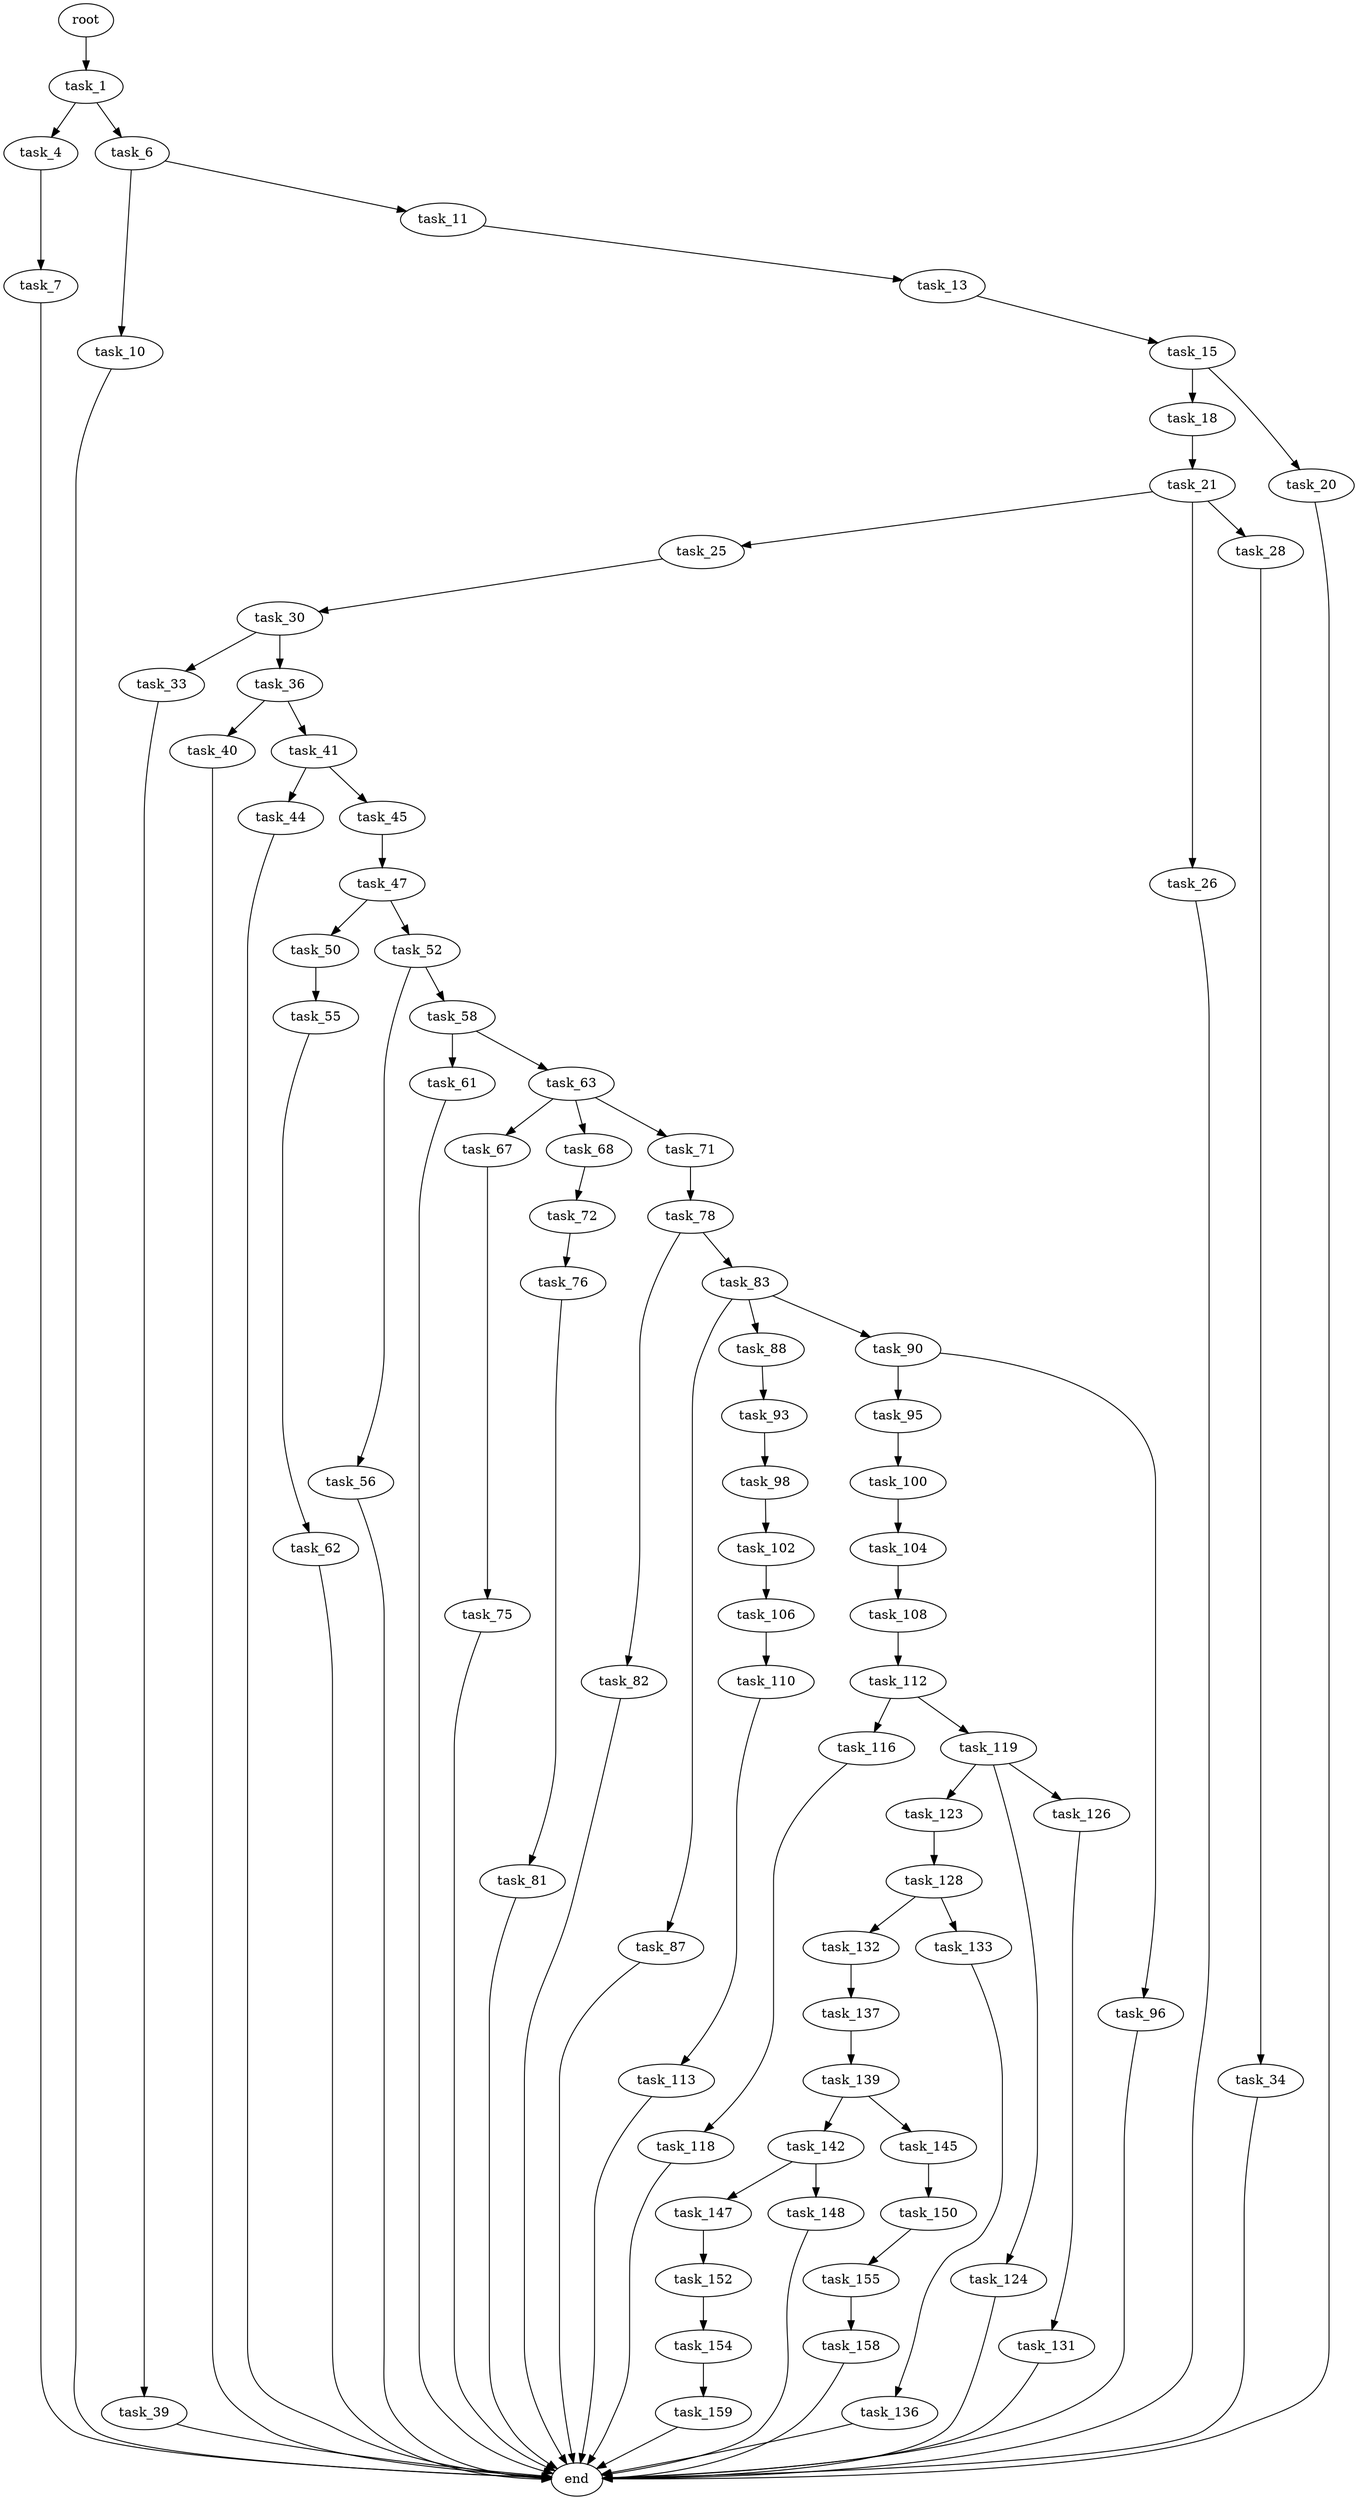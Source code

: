 digraph G {
  root [size="0.000000"];
  task_1 [size="134217728000.000000"];
  task_4 [size="74286566196.000000"];
  task_6 [size="368293445632.000000"];
  task_7 [size="4812752293.000000"];
  task_10 [size="369763430113.000000"];
  task_11 [size="30169264270.000000"];
  end [size="0.000000"];
  task_13 [size="28991029248.000000"];
  task_15 [size="639618729855.000000"];
  task_18 [size="25485762230.000000"];
  task_20 [size="38257417019.000000"];
  task_21 [size="5279033824.000000"];
  task_25 [size="634768004092.000000"];
  task_26 [size="5694017130.000000"];
  task_28 [size="103238254367.000000"];
  task_30 [size="8706093731.000000"];
  task_34 [size="17465778345.000000"];
  task_33 [size="102364157192.000000"];
  task_36 [size="8589934592.000000"];
  task_39 [size="14756882355.000000"];
  task_40 [size="583122900598.000000"];
  task_41 [size="25790570482.000000"];
  task_44 [size="20623056707.000000"];
  task_45 [size="1073741824000.000000"];
  task_47 [size="420746392352.000000"];
  task_50 [size="613435966333.000000"];
  task_52 [size="362636361795.000000"];
  task_55 [size="8589934592.000000"];
  task_56 [size="10015643768.000000"];
  task_58 [size="8589934592.000000"];
  task_62 [size="5777615411.000000"];
  task_61 [size="28991029248.000000"];
  task_63 [size="1733437315.000000"];
  task_67 [size="15627568770.000000"];
  task_68 [size="35069897728.000000"];
  task_71 [size="368293445632.000000"];
  task_75 [size="6479588452.000000"];
  task_72 [size="134217728000.000000"];
  task_78 [size="28991029248.000000"];
  task_76 [size="134099025389.000000"];
  task_81 [size="1687152177.000000"];
  task_82 [size="11262617511.000000"];
  task_83 [size="386310338128.000000"];
  task_87 [size="549755813888.000000"];
  task_88 [size="58115291062.000000"];
  task_90 [size="4466128090.000000"];
  task_93 [size="906470377450.000000"];
  task_95 [size="182131511848.000000"];
  task_96 [size="1448790860.000000"];
  task_98 [size="24272017927.000000"];
  task_100 [size="549755813888.000000"];
  task_102 [size="1377108173.000000"];
  task_104 [size="91503111869.000000"];
  task_106 [size="4686248110.000000"];
  task_108 [size="761747215.000000"];
  task_110 [size="1444708933.000000"];
  task_112 [size="7620066528.000000"];
  task_113 [size="302364317996.000000"];
  task_116 [size="7313199458.000000"];
  task_119 [size="103710582552.000000"];
  task_118 [size="368293445632.000000"];
  task_123 [size="549755813888.000000"];
  task_124 [size="134217728000.000000"];
  task_126 [size="134217728000.000000"];
  task_128 [size="368293445632.000000"];
  task_131 [size="17519341816.000000"];
  task_132 [size="408927473141.000000"];
  task_133 [size="8663547245.000000"];
  task_137 [size="11376108238.000000"];
  task_136 [size="22641811323.000000"];
  task_139 [size="18378137052.000000"];
  task_142 [size="126979947600.000000"];
  task_145 [size="782757789696.000000"];
  task_147 [size="990840052772.000000"];
  task_148 [size="2062349496.000000"];
  task_150 [size="21337340196.000000"];
  task_152 [size="7870456431.000000"];
  task_155 [size="231928233984.000000"];
  task_154 [size="403142584424.000000"];
  task_159 [size="581533638894.000000"];
  task_158 [size="231928233984.000000"];

  root -> task_1 [size="1.000000"];
  task_1 -> task_4 [size="209715200.000000"];
  task_1 -> task_6 [size="209715200.000000"];
  task_4 -> task_7 [size="134217728.000000"];
  task_6 -> task_10 [size="411041792.000000"];
  task_6 -> task_11 [size="411041792.000000"];
  task_7 -> end [size="1.000000"];
  task_10 -> end [size="1.000000"];
  task_11 -> task_13 [size="75497472.000000"];
  task_13 -> task_15 [size="75497472.000000"];
  task_15 -> task_18 [size="679477248.000000"];
  task_15 -> task_20 [size="679477248.000000"];
  task_18 -> task_21 [size="33554432.000000"];
  task_20 -> end [size="1.000000"];
  task_21 -> task_25 [size="411041792.000000"];
  task_21 -> task_26 [size="411041792.000000"];
  task_21 -> task_28 [size="411041792.000000"];
  task_25 -> task_30 [size="411041792.000000"];
  task_26 -> end [size="1.000000"];
  task_28 -> task_34 [size="301989888.000000"];
  task_30 -> task_33 [size="679477248.000000"];
  task_30 -> task_36 [size="679477248.000000"];
  task_34 -> end [size="1.000000"];
  task_33 -> task_39 [size="75497472.000000"];
  task_36 -> task_40 [size="33554432.000000"];
  task_36 -> task_41 [size="33554432.000000"];
  task_39 -> end [size="1.000000"];
  task_40 -> end [size="1.000000"];
  task_41 -> task_44 [size="75497472.000000"];
  task_41 -> task_45 [size="75497472.000000"];
  task_44 -> end [size="1.000000"];
  task_45 -> task_47 [size="838860800.000000"];
  task_47 -> task_50 [size="536870912.000000"];
  task_47 -> task_52 [size="536870912.000000"];
  task_50 -> task_55 [size="411041792.000000"];
  task_52 -> task_56 [size="301989888.000000"];
  task_52 -> task_58 [size="301989888.000000"];
  task_55 -> task_62 [size="33554432.000000"];
  task_56 -> end [size="1.000000"];
  task_58 -> task_61 [size="33554432.000000"];
  task_58 -> task_63 [size="33554432.000000"];
  task_62 -> end [size="1.000000"];
  task_61 -> end [size="1.000000"];
  task_63 -> task_67 [size="33554432.000000"];
  task_63 -> task_68 [size="33554432.000000"];
  task_63 -> task_71 [size="33554432.000000"];
  task_67 -> task_75 [size="33554432.000000"];
  task_68 -> task_72 [size="679477248.000000"];
  task_71 -> task_78 [size="411041792.000000"];
  task_75 -> end [size="1.000000"];
  task_72 -> task_76 [size="209715200.000000"];
  task_78 -> task_82 [size="75497472.000000"];
  task_78 -> task_83 [size="75497472.000000"];
  task_76 -> task_81 [size="411041792.000000"];
  task_81 -> end [size="1.000000"];
  task_82 -> end [size="1.000000"];
  task_83 -> task_87 [size="411041792.000000"];
  task_83 -> task_88 [size="411041792.000000"];
  task_83 -> task_90 [size="411041792.000000"];
  task_87 -> end [size="1.000000"];
  task_88 -> task_93 [size="75497472.000000"];
  task_90 -> task_95 [size="134217728.000000"];
  task_90 -> task_96 [size="134217728.000000"];
  task_93 -> task_98 [size="679477248.000000"];
  task_95 -> task_100 [size="536870912.000000"];
  task_96 -> end [size="1.000000"];
  task_98 -> task_102 [size="679477248.000000"];
  task_100 -> task_104 [size="536870912.000000"];
  task_102 -> task_106 [size="33554432.000000"];
  task_104 -> task_108 [size="209715200.000000"];
  task_106 -> task_110 [size="134217728.000000"];
  task_108 -> task_112 [size="33554432.000000"];
  task_110 -> task_113 [size="33554432.000000"];
  task_112 -> task_116 [size="536870912.000000"];
  task_112 -> task_119 [size="536870912.000000"];
  task_113 -> end [size="1.000000"];
  task_116 -> task_118 [size="679477248.000000"];
  task_119 -> task_123 [size="134217728.000000"];
  task_119 -> task_124 [size="134217728.000000"];
  task_119 -> task_126 [size="134217728.000000"];
  task_118 -> end [size="1.000000"];
  task_123 -> task_128 [size="536870912.000000"];
  task_124 -> end [size="1.000000"];
  task_126 -> task_131 [size="209715200.000000"];
  task_128 -> task_132 [size="411041792.000000"];
  task_128 -> task_133 [size="411041792.000000"];
  task_131 -> end [size="1.000000"];
  task_132 -> task_137 [size="301989888.000000"];
  task_133 -> task_136 [size="209715200.000000"];
  task_137 -> task_139 [size="411041792.000000"];
  task_136 -> end [size="1.000000"];
  task_139 -> task_142 [size="33554432.000000"];
  task_139 -> task_145 [size="33554432.000000"];
  task_142 -> task_147 [size="411041792.000000"];
  task_142 -> task_148 [size="411041792.000000"];
  task_145 -> task_150 [size="679477248.000000"];
  task_147 -> task_152 [size="838860800.000000"];
  task_148 -> end [size="1.000000"];
  task_150 -> task_155 [size="679477248.000000"];
  task_152 -> task_154 [size="679477248.000000"];
  task_155 -> task_158 [size="301989888.000000"];
  task_154 -> task_159 [size="301989888.000000"];
  task_159 -> end [size="1.000000"];
  task_158 -> end [size="1.000000"];
}
